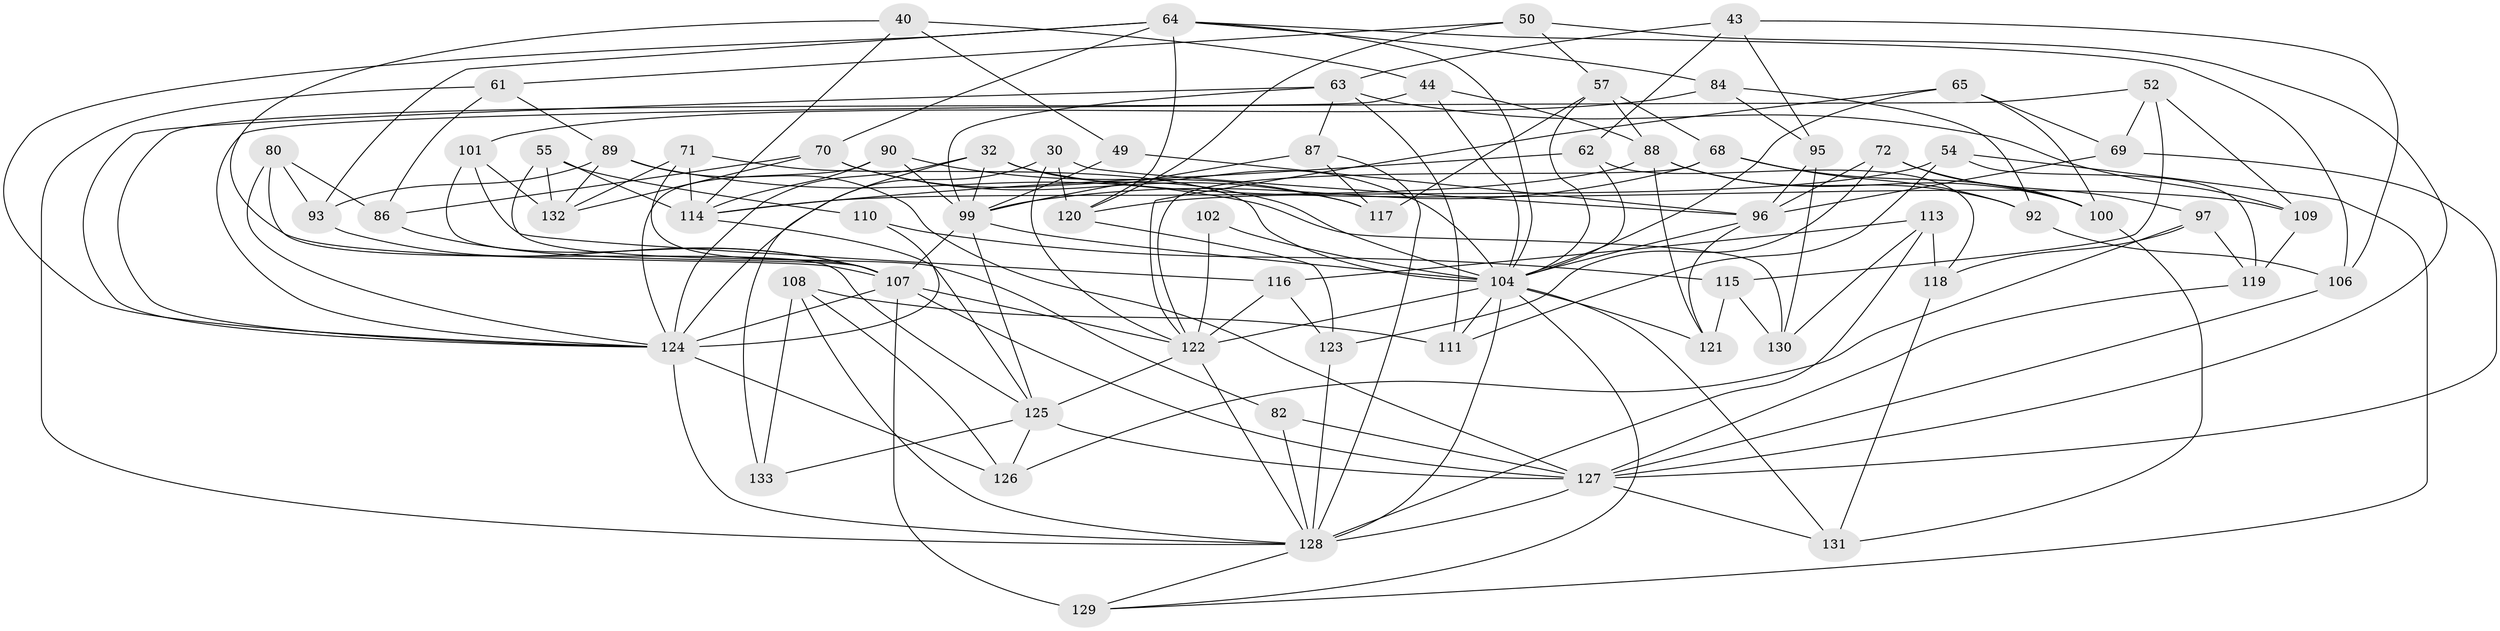 // original degree distribution, {4: 1.0}
// Generated by graph-tools (version 1.1) at 2025/03/03/04/25 22:03:18]
// undirected, 66 vertices, 166 edges
graph export_dot {
graph [start="1"]
  node [color=gray90,style=filled];
  30;
  32 [super="+9"];
  40;
  43;
  44;
  49;
  50;
  52;
  54;
  55;
  57 [super="+2"];
  61;
  62;
  63 [super="+39"];
  64 [super="+6+7"];
  65;
  68 [super="+27"];
  69;
  70 [super="+47"];
  71;
  72;
  80;
  82;
  84;
  86;
  87;
  88 [super="+10+14"];
  89 [super="+1"];
  90;
  92;
  93;
  95;
  96 [super="+13+78"];
  97;
  99 [super="+42+94+53"];
  100 [super="+34"];
  101;
  102;
  104 [super="+75+103+73"];
  106;
  107 [super="+15+25+98"];
  108;
  109;
  110;
  111;
  113;
  114 [super="+24+112"];
  115 [super="+35"];
  116;
  117;
  118;
  119;
  120 [super="+67"];
  121 [super="+56"];
  122 [super="+85+45+77"];
  123;
  124 [super="+20+38+48"];
  125 [super="+19+91"];
  126 [super="+60"];
  127 [super="+81+74+83"];
  128 [super="+41+33+105"];
  129 [super="+76"];
  130;
  131;
  132 [super="+51"];
  133;
  30 -- 120;
  30 -- 96;
  30 -- 122;
  30 -- 124;
  32 -- 133 [weight=2];
  32 -- 109;
  32 -- 99;
  32 -- 104;
  32 -- 124;
  40 -- 49;
  40 -- 44;
  40 -- 107;
  40 -- 114;
  43 -- 62;
  43 -- 95;
  43 -- 106;
  43 -- 63;
  44 -- 88;
  44 -- 124;
  44 -- 104;
  49 -- 96 [weight=2];
  49 -- 99;
  50 -- 127;
  50 -- 61;
  50 -- 120;
  50 -- 57;
  52 -- 69;
  52 -- 109;
  52 -- 124;
  52 -- 115;
  54 -- 120;
  54 -- 119;
  54 -- 111;
  54 -- 129;
  55 -- 110;
  55 -- 82;
  55 -- 132;
  55 -- 114;
  57 -- 117;
  57 -- 68 [weight=2];
  57 -- 88;
  57 -- 104;
  61 -- 89;
  61 -- 86;
  61 -- 128;
  62 -- 118;
  62 -- 114;
  62 -- 104;
  63 -- 87;
  63 -- 109;
  63 -- 99;
  63 -- 124;
  63 -- 111;
  64 -- 106;
  64 -- 93;
  64 -- 120 [weight=2];
  64 -- 84;
  64 -- 124;
  64 -- 104;
  64 -- 70;
  65 -- 69;
  65 -- 100;
  65 -- 122;
  65 -- 104;
  68 -- 92;
  68 -- 100;
  68 -- 122;
  68 -- 99;
  69 -- 96;
  69 -- 127;
  70 -- 117;
  70 -- 132;
  70 -- 104 [weight=2];
  70 -- 86;
  71 -- 114;
  71 -- 107;
  71 -- 132;
  71 -- 104;
  72 -- 96;
  72 -- 123;
  72 -- 97;
  72 -- 100;
  80 -- 93;
  80 -- 86;
  80 -- 125;
  80 -- 124;
  82 -- 127 [weight=2];
  82 -- 128;
  84 -- 92;
  84 -- 101;
  84 -- 95;
  86 -- 107;
  87 -- 117;
  87 -- 128;
  87 -- 99;
  88 -- 92;
  88 -- 100 [weight=2];
  88 -- 121;
  88 -- 114 [weight=2];
  89 -- 132 [weight=2];
  89 -- 130;
  89 -- 93;
  89 -- 127;
  90 -- 117;
  90 -- 124;
  90 -- 114;
  90 -- 99;
  92 -- 106;
  93 -- 107;
  95 -- 130;
  95 -- 96;
  96 -- 104;
  96 -- 121 [weight=3];
  97 -- 119;
  97 -- 118;
  97 -- 126;
  99 -- 107;
  99 -- 104 [weight=3];
  99 -- 125 [weight=2];
  100 -- 131;
  101 -- 116;
  101 -- 132;
  101 -- 107;
  102 -- 122 [weight=3];
  102 -- 104;
  104 -- 128 [weight=4];
  104 -- 129;
  104 -- 121 [weight=2];
  104 -- 122;
  104 -- 131;
  104 -- 111;
  106 -- 127;
  107 -- 129 [weight=3];
  107 -- 127 [weight=3];
  107 -- 122;
  107 -- 124;
  108 -- 126;
  108 -- 133;
  108 -- 111;
  108 -- 128;
  109 -- 119;
  110 -- 115 [weight=2];
  110 -- 124;
  113 -- 118;
  113 -- 116;
  113 -- 128;
  113 -- 130;
  114 -- 125;
  115 -- 130;
  115 -- 121 [weight=2];
  116 -- 123;
  116 -- 122;
  118 -- 131;
  119 -- 127;
  120 -- 123;
  122 -- 128 [weight=2];
  122 -- 125 [weight=3];
  123 -- 128;
  124 -- 128 [weight=2];
  124 -- 126 [weight=2];
  125 -- 126 [weight=2];
  125 -- 133;
  125 -- 127 [weight=2];
  127 -- 131;
  127 -- 128;
  128 -- 129;
}
